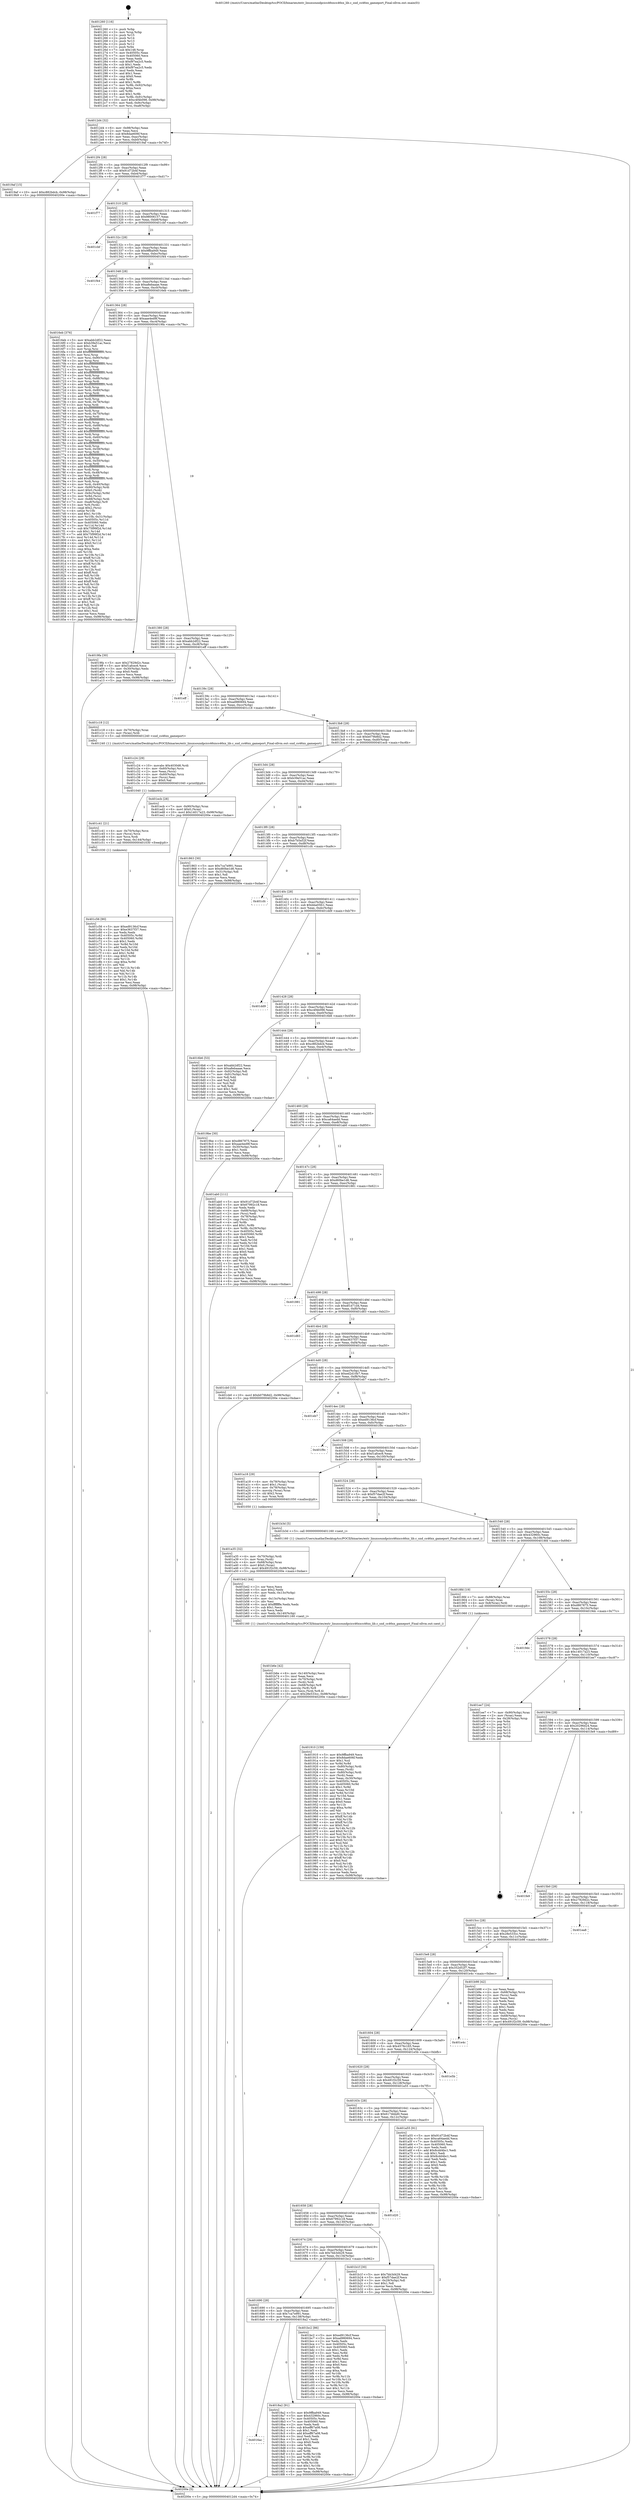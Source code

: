 digraph "0x401260" {
  label = "0x401260 (/mnt/c/Users/mathe/Desktop/tcc/POCII/binaries/extr_linuxsoundpcics46xxcs46xx_lib.c_snd_cs46xx_gameport_Final-ollvm.out::main(0))"
  labelloc = "t"
  node[shape=record]

  Entry [label="",width=0.3,height=0.3,shape=circle,fillcolor=black,style=filled]
  "0x4012d4" [label="{
     0x4012d4 [32]\l
     | [instrs]\l
     &nbsp;&nbsp;0x4012d4 \<+6\>: mov -0x98(%rbp),%eax\l
     &nbsp;&nbsp;0x4012da \<+2\>: mov %eax,%ecx\l
     &nbsp;&nbsp;0x4012dc \<+6\>: sub $0x8dae606f,%ecx\l
     &nbsp;&nbsp;0x4012e2 \<+6\>: mov %eax,-0xac(%rbp)\l
     &nbsp;&nbsp;0x4012e8 \<+6\>: mov %ecx,-0xb0(%rbp)\l
     &nbsp;&nbsp;0x4012ee \<+6\>: je 00000000004019af \<main+0x74f\>\l
  }"]
  "0x4019af" [label="{
     0x4019af [15]\l
     | [instrs]\l
     &nbsp;&nbsp;0x4019af \<+10\>: movl $0xc882bdcb,-0x98(%rbp)\l
     &nbsp;&nbsp;0x4019b9 \<+5\>: jmp 000000000040200e \<main+0xdae\>\l
  }"]
  "0x4012f4" [label="{
     0x4012f4 [28]\l
     | [instrs]\l
     &nbsp;&nbsp;0x4012f4 \<+5\>: jmp 00000000004012f9 \<main+0x99\>\l
     &nbsp;&nbsp;0x4012f9 \<+6\>: mov -0xac(%rbp),%eax\l
     &nbsp;&nbsp;0x4012ff \<+5\>: sub $0x91d72b4f,%eax\l
     &nbsp;&nbsp;0x401304 \<+6\>: mov %eax,-0xb4(%rbp)\l
     &nbsp;&nbsp;0x40130a \<+6\>: je 0000000000401f77 \<main+0xd17\>\l
  }"]
  Exit [label="",width=0.3,height=0.3,shape=circle,fillcolor=black,style=filled,peripheries=2]
  "0x401f77" [label="{
     0x401f77\l
  }", style=dashed]
  "0x401310" [label="{
     0x401310 [28]\l
     | [instrs]\l
     &nbsp;&nbsp;0x401310 \<+5\>: jmp 0000000000401315 \<main+0xb5\>\l
     &nbsp;&nbsp;0x401315 \<+6\>: mov -0xac(%rbp),%eax\l
     &nbsp;&nbsp;0x40131b \<+5\>: sub $0x98006157,%eax\l
     &nbsp;&nbsp;0x401320 \<+6\>: mov %eax,-0xb8(%rbp)\l
     &nbsp;&nbsp;0x401326 \<+6\>: je 0000000000401cbf \<main+0xa5f\>\l
  }"]
  "0x401c56" [label="{
     0x401c56 [90]\l
     | [instrs]\l
     &nbsp;&nbsp;0x401c56 \<+5\>: mov $0xed9136cf,%eax\l
     &nbsp;&nbsp;0x401c5b \<+5\>: mov $0xe3637f37,%esi\l
     &nbsp;&nbsp;0x401c60 \<+2\>: xor %edx,%edx\l
     &nbsp;&nbsp;0x401c62 \<+8\>: mov 0x40505c,%r8d\l
     &nbsp;&nbsp;0x401c6a \<+8\>: mov 0x405060,%r9d\l
     &nbsp;&nbsp;0x401c72 \<+3\>: sub $0x1,%edx\l
     &nbsp;&nbsp;0x401c75 \<+3\>: mov %r8d,%r10d\l
     &nbsp;&nbsp;0x401c78 \<+3\>: add %edx,%r10d\l
     &nbsp;&nbsp;0x401c7b \<+4\>: imul %r10d,%r8d\l
     &nbsp;&nbsp;0x401c7f \<+4\>: and $0x1,%r8d\l
     &nbsp;&nbsp;0x401c83 \<+4\>: cmp $0x0,%r8d\l
     &nbsp;&nbsp;0x401c87 \<+4\>: sete %r11b\l
     &nbsp;&nbsp;0x401c8b \<+4\>: cmp $0xa,%r9d\l
     &nbsp;&nbsp;0x401c8f \<+3\>: setl %bl\l
     &nbsp;&nbsp;0x401c92 \<+3\>: mov %r11b,%r14b\l
     &nbsp;&nbsp;0x401c95 \<+3\>: and %bl,%r14b\l
     &nbsp;&nbsp;0x401c98 \<+3\>: xor %bl,%r11b\l
     &nbsp;&nbsp;0x401c9b \<+3\>: or %r11b,%r14b\l
     &nbsp;&nbsp;0x401c9e \<+4\>: test $0x1,%r14b\l
     &nbsp;&nbsp;0x401ca2 \<+3\>: cmovne %esi,%eax\l
     &nbsp;&nbsp;0x401ca5 \<+6\>: mov %eax,-0x98(%rbp)\l
     &nbsp;&nbsp;0x401cab \<+5\>: jmp 000000000040200e \<main+0xdae\>\l
  }"]
  "0x401cbf" [label="{
     0x401cbf\l
  }", style=dashed]
  "0x40132c" [label="{
     0x40132c [28]\l
     | [instrs]\l
     &nbsp;&nbsp;0x40132c \<+5\>: jmp 0000000000401331 \<main+0xd1\>\l
     &nbsp;&nbsp;0x401331 \<+6\>: mov -0xac(%rbp),%eax\l
     &nbsp;&nbsp;0x401337 \<+5\>: sub $0x9ffba949,%eax\l
     &nbsp;&nbsp;0x40133c \<+6\>: mov %eax,-0xbc(%rbp)\l
     &nbsp;&nbsp;0x401342 \<+6\>: je 0000000000401f44 \<main+0xce4\>\l
  }"]
  "0x401c41" [label="{
     0x401c41 [21]\l
     | [instrs]\l
     &nbsp;&nbsp;0x401c41 \<+4\>: mov -0x70(%rbp),%rcx\l
     &nbsp;&nbsp;0x401c45 \<+3\>: mov (%rcx),%rcx\l
     &nbsp;&nbsp;0x401c48 \<+3\>: mov %rcx,%rdi\l
     &nbsp;&nbsp;0x401c4b \<+6\>: mov %eax,-0x144(%rbp)\l
     &nbsp;&nbsp;0x401c51 \<+5\>: call 0000000000401030 \<free@plt\>\l
     | [calls]\l
     &nbsp;&nbsp;0x401030 \{1\} (unknown)\l
  }"]
  "0x401f44" [label="{
     0x401f44\l
  }", style=dashed]
  "0x401348" [label="{
     0x401348 [28]\l
     | [instrs]\l
     &nbsp;&nbsp;0x401348 \<+5\>: jmp 000000000040134d \<main+0xed\>\l
     &nbsp;&nbsp;0x40134d \<+6\>: mov -0xac(%rbp),%eax\l
     &nbsp;&nbsp;0x401353 \<+5\>: sub $0xa8ebaaae,%eax\l
     &nbsp;&nbsp;0x401358 \<+6\>: mov %eax,-0xc0(%rbp)\l
     &nbsp;&nbsp;0x40135e \<+6\>: je 00000000004016eb \<main+0x48b\>\l
  }"]
  "0x401c24" [label="{
     0x401c24 [29]\l
     | [instrs]\l
     &nbsp;&nbsp;0x401c24 \<+10\>: movabs $0x4030d6,%rdi\l
     &nbsp;&nbsp;0x401c2e \<+4\>: mov -0x60(%rbp),%rcx\l
     &nbsp;&nbsp;0x401c32 \<+2\>: mov %eax,(%rcx)\l
     &nbsp;&nbsp;0x401c34 \<+4\>: mov -0x60(%rbp),%rcx\l
     &nbsp;&nbsp;0x401c38 \<+2\>: mov (%rcx),%esi\l
     &nbsp;&nbsp;0x401c3a \<+2\>: mov $0x0,%al\l
     &nbsp;&nbsp;0x401c3c \<+5\>: call 0000000000401040 \<printf@plt\>\l
     | [calls]\l
     &nbsp;&nbsp;0x401040 \{1\} (unknown)\l
  }"]
  "0x4016eb" [label="{
     0x4016eb [376]\l
     | [instrs]\l
     &nbsp;&nbsp;0x4016eb \<+5\>: mov $0xabb2df22,%eax\l
     &nbsp;&nbsp;0x4016f0 \<+5\>: mov $0xb39e51ac,%ecx\l
     &nbsp;&nbsp;0x4016f5 \<+2\>: mov $0x1,%dl\l
     &nbsp;&nbsp;0x4016f7 \<+3\>: mov %rsp,%rsi\l
     &nbsp;&nbsp;0x4016fa \<+4\>: add $0xfffffffffffffff0,%rsi\l
     &nbsp;&nbsp;0x4016fe \<+3\>: mov %rsi,%rsp\l
     &nbsp;&nbsp;0x401701 \<+7\>: mov %rsi,-0x90(%rbp)\l
     &nbsp;&nbsp;0x401708 \<+3\>: mov %rsp,%rsi\l
     &nbsp;&nbsp;0x40170b \<+4\>: add $0xfffffffffffffff0,%rsi\l
     &nbsp;&nbsp;0x40170f \<+3\>: mov %rsi,%rsp\l
     &nbsp;&nbsp;0x401712 \<+3\>: mov %rsp,%rdi\l
     &nbsp;&nbsp;0x401715 \<+4\>: add $0xfffffffffffffff0,%rdi\l
     &nbsp;&nbsp;0x401719 \<+3\>: mov %rdi,%rsp\l
     &nbsp;&nbsp;0x40171c \<+7\>: mov %rdi,-0x88(%rbp)\l
     &nbsp;&nbsp;0x401723 \<+3\>: mov %rsp,%rdi\l
     &nbsp;&nbsp;0x401726 \<+4\>: add $0xfffffffffffffff0,%rdi\l
     &nbsp;&nbsp;0x40172a \<+3\>: mov %rdi,%rsp\l
     &nbsp;&nbsp;0x40172d \<+4\>: mov %rdi,-0x80(%rbp)\l
     &nbsp;&nbsp;0x401731 \<+3\>: mov %rsp,%rdi\l
     &nbsp;&nbsp;0x401734 \<+4\>: add $0xfffffffffffffff0,%rdi\l
     &nbsp;&nbsp;0x401738 \<+3\>: mov %rdi,%rsp\l
     &nbsp;&nbsp;0x40173b \<+4\>: mov %rdi,-0x78(%rbp)\l
     &nbsp;&nbsp;0x40173f \<+3\>: mov %rsp,%rdi\l
     &nbsp;&nbsp;0x401742 \<+4\>: add $0xfffffffffffffff0,%rdi\l
     &nbsp;&nbsp;0x401746 \<+3\>: mov %rdi,%rsp\l
     &nbsp;&nbsp;0x401749 \<+4\>: mov %rdi,-0x70(%rbp)\l
     &nbsp;&nbsp;0x40174d \<+3\>: mov %rsp,%rdi\l
     &nbsp;&nbsp;0x401750 \<+4\>: add $0xfffffffffffffff0,%rdi\l
     &nbsp;&nbsp;0x401754 \<+3\>: mov %rdi,%rsp\l
     &nbsp;&nbsp;0x401757 \<+4\>: mov %rdi,-0x68(%rbp)\l
     &nbsp;&nbsp;0x40175b \<+3\>: mov %rsp,%rdi\l
     &nbsp;&nbsp;0x40175e \<+4\>: add $0xfffffffffffffff0,%rdi\l
     &nbsp;&nbsp;0x401762 \<+3\>: mov %rdi,%rsp\l
     &nbsp;&nbsp;0x401765 \<+4\>: mov %rdi,-0x60(%rbp)\l
     &nbsp;&nbsp;0x401769 \<+3\>: mov %rsp,%rdi\l
     &nbsp;&nbsp;0x40176c \<+4\>: add $0xfffffffffffffff0,%rdi\l
     &nbsp;&nbsp;0x401770 \<+3\>: mov %rdi,%rsp\l
     &nbsp;&nbsp;0x401773 \<+4\>: mov %rdi,-0x58(%rbp)\l
     &nbsp;&nbsp;0x401777 \<+3\>: mov %rsp,%rdi\l
     &nbsp;&nbsp;0x40177a \<+4\>: add $0xfffffffffffffff0,%rdi\l
     &nbsp;&nbsp;0x40177e \<+3\>: mov %rdi,%rsp\l
     &nbsp;&nbsp;0x401781 \<+4\>: mov %rdi,-0x50(%rbp)\l
     &nbsp;&nbsp;0x401785 \<+3\>: mov %rsp,%rdi\l
     &nbsp;&nbsp;0x401788 \<+4\>: add $0xfffffffffffffff0,%rdi\l
     &nbsp;&nbsp;0x40178c \<+3\>: mov %rdi,%rsp\l
     &nbsp;&nbsp;0x40178f \<+4\>: mov %rdi,-0x48(%rbp)\l
     &nbsp;&nbsp;0x401793 \<+3\>: mov %rsp,%rdi\l
     &nbsp;&nbsp;0x401796 \<+4\>: add $0xfffffffffffffff0,%rdi\l
     &nbsp;&nbsp;0x40179a \<+3\>: mov %rdi,%rsp\l
     &nbsp;&nbsp;0x40179d \<+4\>: mov %rdi,-0x40(%rbp)\l
     &nbsp;&nbsp;0x4017a1 \<+7\>: mov -0x90(%rbp),%rdi\l
     &nbsp;&nbsp;0x4017a8 \<+6\>: movl $0x0,(%rdi)\l
     &nbsp;&nbsp;0x4017ae \<+7\>: mov -0x9c(%rbp),%r8d\l
     &nbsp;&nbsp;0x4017b5 \<+3\>: mov %r8d,(%rsi)\l
     &nbsp;&nbsp;0x4017b8 \<+7\>: mov -0x88(%rbp),%rdi\l
     &nbsp;&nbsp;0x4017bf \<+7\>: mov -0xa8(%rbp),%r9\l
     &nbsp;&nbsp;0x4017c6 \<+3\>: mov %r9,(%rdi)\l
     &nbsp;&nbsp;0x4017c9 \<+3\>: cmpl $0x2,(%rsi)\l
     &nbsp;&nbsp;0x4017cc \<+4\>: setne %r10b\l
     &nbsp;&nbsp;0x4017d0 \<+4\>: and $0x1,%r10b\l
     &nbsp;&nbsp;0x4017d4 \<+4\>: mov %r10b,-0x31(%rbp)\l
     &nbsp;&nbsp;0x4017d8 \<+8\>: mov 0x40505c,%r11d\l
     &nbsp;&nbsp;0x4017e0 \<+7\>: mov 0x405060,%ebx\l
     &nbsp;&nbsp;0x4017e7 \<+3\>: mov %r11d,%r14d\l
     &nbsp;&nbsp;0x4017ea \<+7\>: sub $0x75f99f2d,%r14d\l
     &nbsp;&nbsp;0x4017f1 \<+4\>: sub $0x1,%r14d\l
     &nbsp;&nbsp;0x4017f5 \<+7\>: add $0x75f99f2d,%r14d\l
     &nbsp;&nbsp;0x4017fc \<+4\>: imul %r14d,%r11d\l
     &nbsp;&nbsp;0x401800 \<+4\>: and $0x1,%r11d\l
     &nbsp;&nbsp;0x401804 \<+4\>: cmp $0x0,%r11d\l
     &nbsp;&nbsp;0x401808 \<+4\>: sete %r10b\l
     &nbsp;&nbsp;0x40180c \<+3\>: cmp $0xa,%ebx\l
     &nbsp;&nbsp;0x40180f \<+4\>: setl %r15b\l
     &nbsp;&nbsp;0x401813 \<+3\>: mov %r10b,%r12b\l
     &nbsp;&nbsp;0x401816 \<+4\>: xor $0xff,%r12b\l
     &nbsp;&nbsp;0x40181a \<+3\>: mov %r15b,%r13b\l
     &nbsp;&nbsp;0x40181d \<+4\>: xor $0xff,%r13b\l
     &nbsp;&nbsp;0x401821 \<+3\>: xor $0x1,%dl\l
     &nbsp;&nbsp;0x401824 \<+3\>: mov %r12b,%sil\l
     &nbsp;&nbsp;0x401827 \<+4\>: and $0xff,%sil\l
     &nbsp;&nbsp;0x40182b \<+3\>: and %dl,%r10b\l
     &nbsp;&nbsp;0x40182e \<+3\>: mov %r13b,%dil\l
     &nbsp;&nbsp;0x401831 \<+4\>: and $0xff,%dil\l
     &nbsp;&nbsp;0x401835 \<+3\>: and %dl,%r15b\l
     &nbsp;&nbsp;0x401838 \<+3\>: or %r10b,%sil\l
     &nbsp;&nbsp;0x40183b \<+3\>: or %r15b,%dil\l
     &nbsp;&nbsp;0x40183e \<+3\>: xor %dil,%sil\l
     &nbsp;&nbsp;0x401841 \<+3\>: or %r13b,%r12b\l
     &nbsp;&nbsp;0x401844 \<+4\>: xor $0xff,%r12b\l
     &nbsp;&nbsp;0x401848 \<+3\>: or $0x1,%dl\l
     &nbsp;&nbsp;0x40184b \<+3\>: and %dl,%r12b\l
     &nbsp;&nbsp;0x40184e \<+3\>: or %r12b,%sil\l
     &nbsp;&nbsp;0x401851 \<+4\>: test $0x1,%sil\l
     &nbsp;&nbsp;0x401855 \<+3\>: cmovne %ecx,%eax\l
     &nbsp;&nbsp;0x401858 \<+6\>: mov %eax,-0x98(%rbp)\l
     &nbsp;&nbsp;0x40185e \<+5\>: jmp 000000000040200e \<main+0xdae\>\l
  }"]
  "0x401364" [label="{
     0x401364 [28]\l
     | [instrs]\l
     &nbsp;&nbsp;0x401364 \<+5\>: jmp 0000000000401369 \<main+0x109\>\l
     &nbsp;&nbsp;0x401369 \<+6\>: mov -0xac(%rbp),%eax\l
     &nbsp;&nbsp;0x40136f \<+5\>: sub $0xaae4ed9f,%eax\l
     &nbsp;&nbsp;0x401374 \<+6\>: mov %eax,-0xc4(%rbp)\l
     &nbsp;&nbsp;0x40137a \<+6\>: je 00000000004019fa \<main+0x79a\>\l
  }"]
  "0x401b6e" [label="{
     0x401b6e [42]\l
     | [instrs]\l
     &nbsp;&nbsp;0x401b6e \<+6\>: mov -0x140(%rbp),%ecx\l
     &nbsp;&nbsp;0x401b74 \<+3\>: imul %eax,%ecx\l
     &nbsp;&nbsp;0x401b77 \<+4\>: mov -0x70(%rbp),%rdi\l
     &nbsp;&nbsp;0x401b7b \<+3\>: mov (%rdi),%rdi\l
     &nbsp;&nbsp;0x401b7e \<+4\>: mov -0x68(%rbp),%r8\l
     &nbsp;&nbsp;0x401b82 \<+3\>: movslq (%r8),%r8\l
     &nbsp;&nbsp;0x401b85 \<+4\>: mov %ecx,(%rdi,%r8,4)\l
     &nbsp;&nbsp;0x401b89 \<+10\>: movl $0x28e533cc,-0x98(%rbp)\l
     &nbsp;&nbsp;0x401b93 \<+5\>: jmp 000000000040200e \<main+0xdae\>\l
  }"]
  "0x4019fa" [label="{
     0x4019fa [30]\l
     | [instrs]\l
     &nbsp;&nbsp;0x4019fa \<+5\>: mov $0x27829d2c,%eax\l
     &nbsp;&nbsp;0x4019ff \<+5\>: mov $0xf1afcec6,%ecx\l
     &nbsp;&nbsp;0x401a04 \<+3\>: mov -0x30(%rbp),%edx\l
     &nbsp;&nbsp;0x401a07 \<+3\>: cmp $0x0,%edx\l
     &nbsp;&nbsp;0x401a0a \<+3\>: cmove %ecx,%eax\l
     &nbsp;&nbsp;0x401a0d \<+6\>: mov %eax,-0x98(%rbp)\l
     &nbsp;&nbsp;0x401a13 \<+5\>: jmp 000000000040200e \<main+0xdae\>\l
  }"]
  "0x401380" [label="{
     0x401380 [28]\l
     | [instrs]\l
     &nbsp;&nbsp;0x401380 \<+5\>: jmp 0000000000401385 \<main+0x125\>\l
     &nbsp;&nbsp;0x401385 \<+6\>: mov -0xac(%rbp),%eax\l
     &nbsp;&nbsp;0x40138b \<+5\>: sub $0xabb2df22,%eax\l
     &nbsp;&nbsp;0x401390 \<+6\>: mov %eax,-0xc8(%rbp)\l
     &nbsp;&nbsp;0x401396 \<+6\>: je 0000000000401eff \<main+0xc9f\>\l
  }"]
  "0x401b42" [label="{
     0x401b42 [44]\l
     | [instrs]\l
     &nbsp;&nbsp;0x401b42 \<+2\>: xor %ecx,%ecx\l
     &nbsp;&nbsp;0x401b44 \<+5\>: mov $0x2,%edx\l
     &nbsp;&nbsp;0x401b49 \<+6\>: mov %edx,-0x13c(%rbp)\l
     &nbsp;&nbsp;0x401b4f \<+1\>: cltd\l
     &nbsp;&nbsp;0x401b50 \<+6\>: mov -0x13c(%rbp),%esi\l
     &nbsp;&nbsp;0x401b56 \<+2\>: idiv %esi\l
     &nbsp;&nbsp;0x401b58 \<+6\>: imul $0xfffffffe,%edx,%edx\l
     &nbsp;&nbsp;0x401b5e \<+3\>: sub $0x1,%ecx\l
     &nbsp;&nbsp;0x401b61 \<+2\>: sub %ecx,%edx\l
     &nbsp;&nbsp;0x401b63 \<+6\>: mov %edx,-0x140(%rbp)\l
     &nbsp;&nbsp;0x401b69 \<+5\>: call 0000000000401160 \<next_i\>\l
     | [calls]\l
     &nbsp;&nbsp;0x401160 \{1\} (/mnt/c/Users/mathe/Desktop/tcc/POCII/binaries/extr_linuxsoundpcics46xxcs46xx_lib.c_snd_cs46xx_gameport_Final-ollvm.out::next_i)\l
  }"]
  "0x401eff" [label="{
     0x401eff\l
  }", style=dashed]
  "0x40139c" [label="{
     0x40139c [28]\l
     | [instrs]\l
     &nbsp;&nbsp;0x40139c \<+5\>: jmp 00000000004013a1 \<main+0x141\>\l
     &nbsp;&nbsp;0x4013a1 \<+6\>: mov -0xac(%rbp),%eax\l
     &nbsp;&nbsp;0x4013a7 \<+5\>: sub $0xad980694,%eax\l
     &nbsp;&nbsp;0x4013ac \<+6\>: mov %eax,-0xcc(%rbp)\l
     &nbsp;&nbsp;0x4013b2 \<+6\>: je 0000000000401c18 \<main+0x9b8\>\l
  }"]
  "0x401a35" [label="{
     0x401a35 [32]\l
     | [instrs]\l
     &nbsp;&nbsp;0x401a35 \<+4\>: mov -0x70(%rbp),%rdi\l
     &nbsp;&nbsp;0x401a39 \<+3\>: mov %rax,(%rdi)\l
     &nbsp;&nbsp;0x401a3c \<+4\>: mov -0x68(%rbp),%rax\l
     &nbsp;&nbsp;0x401a40 \<+6\>: movl $0x0,(%rax)\l
     &nbsp;&nbsp;0x401a46 \<+10\>: movl $0x491f2c59,-0x98(%rbp)\l
     &nbsp;&nbsp;0x401a50 \<+5\>: jmp 000000000040200e \<main+0xdae\>\l
  }"]
  "0x401c18" [label="{
     0x401c18 [12]\l
     | [instrs]\l
     &nbsp;&nbsp;0x401c18 \<+4\>: mov -0x70(%rbp),%rax\l
     &nbsp;&nbsp;0x401c1c \<+3\>: mov (%rax),%rdi\l
     &nbsp;&nbsp;0x401c1f \<+5\>: call 0000000000401240 \<snd_cs46xx_gameport\>\l
     | [calls]\l
     &nbsp;&nbsp;0x401240 \{1\} (/mnt/c/Users/mathe/Desktop/tcc/POCII/binaries/extr_linuxsoundpcics46xxcs46xx_lib.c_snd_cs46xx_gameport_Final-ollvm.out::snd_cs46xx_gameport)\l
  }"]
  "0x4013b8" [label="{
     0x4013b8 [28]\l
     | [instrs]\l
     &nbsp;&nbsp;0x4013b8 \<+5\>: jmp 00000000004013bd \<main+0x15d\>\l
     &nbsp;&nbsp;0x4013bd \<+6\>: mov -0xac(%rbp),%eax\l
     &nbsp;&nbsp;0x4013c3 \<+5\>: sub $0xb079b8d2,%eax\l
     &nbsp;&nbsp;0x4013c8 \<+6\>: mov %eax,-0xd0(%rbp)\l
     &nbsp;&nbsp;0x4013ce \<+6\>: je 0000000000401ecb \<main+0xc6b\>\l
  }"]
  "0x401910" [label="{
     0x401910 [159]\l
     | [instrs]\l
     &nbsp;&nbsp;0x401910 \<+5\>: mov $0x9ffba949,%ecx\l
     &nbsp;&nbsp;0x401915 \<+5\>: mov $0x8dae606f,%edx\l
     &nbsp;&nbsp;0x40191a \<+3\>: mov $0x1,%sil\l
     &nbsp;&nbsp;0x40191d \<+3\>: xor %r8d,%r8d\l
     &nbsp;&nbsp;0x401920 \<+4\>: mov -0x80(%rbp),%rdi\l
     &nbsp;&nbsp;0x401924 \<+2\>: mov %eax,(%rdi)\l
     &nbsp;&nbsp;0x401926 \<+4\>: mov -0x80(%rbp),%rdi\l
     &nbsp;&nbsp;0x40192a \<+2\>: mov (%rdi),%eax\l
     &nbsp;&nbsp;0x40192c \<+3\>: mov %eax,-0x30(%rbp)\l
     &nbsp;&nbsp;0x40192f \<+7\>: mov 0x40505c,%eax\l
     &nbsp;&nbsp;0x401936 \<+8\>: mov 0x405060,%r9d\l
     &nbsp;&nbsp;0x40193e \<+4\>: sub $0x1,%r8d\l
     &nbsp;&nbsp;0x401942 \<+3\>: mov %eax,%r10d\l
     &nbsp;&nbsp;0x401945 \<+3\>: add %r8d,%r10d\l
     &nbsp;&nbsp;0x401948 \<+4\>: imul %r10d,%eax\l
     &nbsp;&nbsp;0x40194c \<+3\>: and $0x1,%eax\l
     &nbsp;&nbsp;0x40194f \<+3\>: cmp $0x0,%eax\l
     &nbsp;&nbsp;0x401952 \<+4\>: sete %r11b\l
     &nbsp;&nbsp;0x401956 \<+4\>: cmp $0xa,%r9d\l
     &nbsp;&nbsp;0x40195a \<+3\>: setl %bl\l
     &nbsp;&nbsp;0x40195d \<+3\>: mov %r11b,%r14b\l
     &nbsp;&nbsp;0x401960 \<+4\>: xor $0xff,%r14b\l
     &nbsp;&nbsp;0x401964 \<+3\>: mov %bl,%r15b\l
     &nbsp;&nbsp;0x401967 \<+4\>: xor $0xff,%r15b\l
     &nbsp;&nbsp;0x40196b \<+4\>: xor $0x0,%sil\l
     &nbsp;&nbsp;0x40196f \<+3\>: mov %r14b,%r12b\l
     &nbsp;&nbsp;0x401972 \<+4\>: and $0x0,%r12b\l
     &nbsp;&nbsp;0x401976 \<+3\>: and %sil,%r11b\l
     &nbsp;&nbsp;0x401979 \<+3\>: mov %r15b,%r13b\l
     &nbsp;&nbsp;0x40197c \<+4\>: and $0x0,%r13b\l
     &nbsp;&nbsp;0x401980 \<+3\>: and %sil,%bl\l
     &nbsp;&nbsp;0x401983 \<+3\>: or %r11b,%r12b\l
     &nbsp;&nbsp;0x401986 \<+3\>: or %bl,%r13b\l
     &nbsp;&nbsp;0x401989 \<+3\>: xor %r13b,%r12b\l
     &nbsp;&nbsp;0x40198c \<+3\>: or %r15b,%r14b\l
     &nbsp;&nbsp;0x40198f \<+4\>: xor $0xff,%r14b\l
     &nbsp;&nbsp;0x401993 \<+4\>: or $0x0,%sil\l
     &nbsp;&nbsp;0x401997 \<+3\>: and %sil,%r14b\l
     &nbsp;&nbsp;0x40199a \<+3\>: or %r14b,%r12b\l
     &nbsp;&nbsp;0x40199d \<+4\>: test $0x1,%r12b\l
     &nbsp;&nbsp;0x4019a1 \<+3\>: cmovne %edx,%ecx\l
     &nbsp;&nbsp;0x4019a4 \<+6\>: mov %ecx,-0x98(%rbp)\l
     &nbsp;&nbsp;0x4019aa \<+5\>: jmp 000000000040200e \<main+0xdae\>\l
  }"]
  "0x401ecb" [label="{
     0x401ecb [28]\l
     | [instrs]\l
     &nbsp;&nbsp;0x401ecb \<+7\>: mov -0x90(%rbp),%rax\l
     &nbsp;&nbsp;0x401ed2 \<+6\>: movl $0x0,(%rax)\l
     &nbsp;&nbsp;0x401ed8 \<+10\>: movl $0x14017a23,-0x98(%rbp)\l
     &nbsp;&nbsp;0x401ee2 \<+5\>: jmp 000000000040200e \<main+0xdae\>\l
  }"]
  "0x4013d4" [label="{
     0x4013d4 [28]\l
     | [instrs]\l
     &nbsp;&nbsp;0x4013d4 \<+5\>: jmp 00000000004013d9 \<main+0x179\>\l
     &nbsp;&nbsp;0x4013d9 \<+6\>: mov -0xac(%rbp),%eax\l
     &nbsp;&nbsp;0x4013df \<+5\>: sub $0xb39e51ac,%eax\l
     &nbsp;&nbsp;0x4013e4 \<+6\>: mov %eax,-0xd4(%rbp)\l
     &nbsp;&nbsp;0x4013ea \<+6\>: je 0000000000401863 \<main+0x603\>\l
  }"]
  "0x4016ac" [label="{
     0x4016ac\l
  }", style=dashed]
  "0x401863" [label="{
     0x401863 [30]\l
     | [instrs]\l
     &nbsp;&nbsp;0x401863 \<+5\>: mov $0x7ca7e991,%eax\l
     &nbsp;&nbsp;0x401868 \<+5\>: mov $0xd60be1d6,%ecx\l
     &nbsp;&nbsp;0x40186d \<+3\>: mov -0x31(%rbp),%dl\l
     &nbsp;&nbsp;0x401870 \<+3\>: test $0x1,%dl\l
     &nbsp;&nbsp;0x401873 \<+3\>: cmovne %ecx,%eax\l
     &nbsp;&nbsp;0x401876 \<+6\>: mov %eax,-0x98(%rbp)\l
     &nbsp;&nbsp;0x40187c \<+5\>: jmp 000000000040200e \<main+0xdae\>\l
  }"]
  "0x4013f0" [label="{
     0x4013f0 [28]\l
     | [instrs]\l
     &nbsp;&nbsp;0x4013f0 \<+5\>: jmp 00000000004013f5 \<main+0x195\>\l
     &nbsp;&nbsp;0x4013f5 \<+6\>: mov -0xac(%rbp),%eax\l
     &nbsp;&nbsp;0x4013fb \<+5\>: sub $0xb7b5a52f,%eax\l
     &nbsp;&nbsp;0x401400 \<+6\>: mov %eax,-0xd8(%rbp)\l
     &nbsp;&nbsp;0x401406 \<+6\>: je 0000000000401cfc \<main+0xa9c\>\l
  }"]
  "0x4018a2" [label="{
     0x4018a2 [91]\l
     | [instrs]\l
     &nbsp;&nbsp;0x4018a2 \<+5\>: mov $0x9ffba949,%eax\l
     &nbsp;&nbsp;0x4018a7 \<+5\>: mov $0x432960c,%ecx\l
     &nbsp;&nbsp;0x4018ac \<+7\>: mov 0x40505c,%edx\l
     &nbsp;&nbsp;0x4018b3 \<+7\>: mov 0x405060,%esi\l
     &nbsp;&nbsp;0x4018ba \<+2\>: mov %edx,%edi\l
     &nbsp;&nbsp;0x4018bc \<+6\>: sub $0xeff67a08,%edi\l
     &nbsp;&nbsp;0x4018c2 \<+3\>: sub $0x1,%edi\l
     &nbsp;&nbsp;0x4018c5 \<+6\>: add $0xeff67a08,%edi\l
     &nbsp;&nbsp;0x4018cb \<+3\>: imul %edi,%edx\l
     &nbsp;&nbsp;0x4018ce \<+3\>: and $0x1,%edx\l
     &nbsp;&nbsp;0x4018d1 \<+3\>: cmp $0x0,%edx\l
     &nbsp;&nbsp;0x4018d4 \<+4\>: sete %r8b\l
     &nbsp;&nbsp;0x4018d8 \<+3\>: cmp $0xa,%esi\l
     &nbsp;&nbsp;0x4018db \<+4\>: setl %r9b\l
     &nbsp;&nbsp;0x4018df \<+3\>: mov %r8b,%r10b\l
     &nbsp;&nbsp;0x4018e2 \<+3\>: and %r9b,%r10b\l
     &nbsp;&nbsp;0x4018e5 \<+3\>: xor %r9b,%r8b\l
     &nbsp;&nbsp;0x4018e8 \<+3\>: or %r8b,%r10b\l
     &nbsp;&nbsp;0x4018eb \<+4\>: test $0x1,%r10b\l
     &nbsp;&nbsp;0x4018ef \<+3\>: cmovne %ecx,%eax\l
     &nbsp;&nbsp;0x4018f2 \<+6\>: mov %eax,-0x98(%rbp)\l
     &nbsp;&nbsp;0x4018f8 \<+5\>: jmp 000000000040200e \<main+0xdae\>\l
  }"]
  "0x401cfc" [label="{
     0x401cfc\l
  }", style=dashed]
  "0x40140c" [label="{
     0x40140c [28]\l
     | [instrs]\l
     &nbsp;&nbsp;0x40140c \<+5\>: jmp 0000000000401411 \<main+0x1b1\>\l
     &nbsp;&nbsp;0x401411 \<+6\>: mov -0xac(%rbp),%eax\l
     &nbsp;&nbsp;0x401417 \<+5\>: sub $0xbba05fc1,%eax\l
     &nbsp;&nbsp;0x40141c \<+6\>: mov %eax,-0xdc(%rbp)\l
     &nbsp;&nbsp;0x401422 \<+6\>: je 0000000000401dd9 \<main+0xb79\>\l
  }"]
  "0x401690" [label="{
     0x401690 [28]\l
     | [instrs]\l
     &nbsp;&nbsp;0x401690 \<+5\>: jmp 0000000000401695 \<main+0x435\>\l
     &nbsp;&nbsp;0x401695 \<+6\>: mov -0xac(%rbp),%eax\l
     &nbsp;&nbsp;0x40169b \<+5\>: sub $0x7ca7e991,%eax\l
     &nbsp;&nbsp;0x4016a0 \<+6\>: mov %eax,-0x138(%rbp)\l
     &nbsp;&nbsp;0x4016a6 \<+6\>: je 00000000004018a2 \<main+0x642\>\l
  }"]
  "0x401dd9" [label="{
     0x401dd9\l
  }", style=dashed]
  "0x401428" [label="{
     0x401428 [28]\l
     | [instrs]\l
     &nbsp;&nbsp;0x401428 \<+5\>: jmp 000000000040142d \<main+0x1cd\>\l
     &nbsp;&nbsp;0x40142d \<+6\>: mov -0xac(%rbp),%eax\l
     &nbsp;&nbsp;0x401433 \<+5\>: sub $0xc4f4b098,%eax\l
     &nbsp;&nbsp;0x401438 \<+6\>: mov %eax,-0xe0(%rbp)\l
     &nbsp;&nbsp;0x40143e \<+6\>: je 00000000004016b6 \<main+0x456\>\l
  }"]
  "0x401bc2" [label="{
     0x401bc2 [86]\l
     | [instrs]\l
     &nbsp;&nbsp;0x401bc2 \<+5\>: mov $0xed9136cf,%eax\l
     &nbsp;&nbsp;0x401bc7 \<+5\>: mov $0xad980694,%ecx\l
     &nbsp;&nbsp;0x401bcc \<+2\>: xor %edx,%edx\l
     &nbsp;&nbsp;0x401bce \<+7\>: mov 0x40505c,%esi\l
     &nbsp;&nbsp;0x401bd5 \<+7\>: mov 0x405060,%edi\l
     &nbsp;&nbsp;0x401bdc \<+3\>: sub $0x1,%edx\l
     &nbsp;&nbsp;0x401bdf \<+3\>: mov %esi,%r8d\l
     &nbsp;&nbsp;0x401be2 \<+3\>: add %edx,%r8d\l
     &nbsp;&nbsp;0x401be5 \<+4\>: imul %r8d,%esi\l
     &nbsp;&nbsp;0x401be9 \<+3\>: and $0x1,%esi\l
     &nbsp;&nbsp;0x401bec \<+3\>: cmp $0x0,%esi\l
     &nbsp;&nbsp;0x401bef \<+4\>: sete %r9b\l
     &nbsp;&nbsp;0x401bf3 \<+3\>: cmp $0xa,%edi\l
     &nbsp;&nbsp;0x401bf6 \<+4\>: setl %r10b\l
     &nbsp;&nbsp;0x401bfa \<+3\>: mov %r9b,%r11b\l
     &nbsp;&nbsp;0x401bfd \<+3\>: and %r10b,%r11b\l
     &nbsp;&nbsp;0x401c00 \<+3\>: xor %r10b,%r9b\l
     &nbsp;&nbsp;0x401c03 \<+3\>: or %r9b,%r11b\l
     &nbsp;&nbsp;0x401c06 \<+4\>: test $0x1,%r11b\l
     &nbsp;&nbsp;0x401c0a \<+3\>: cmovne %ecx,%eax\l
     &nbsp;&nbsp;0x401c0d \<+6\>: mov %eax,-0x98(%rbp)\l
     &nbsp;&nbsp;0x401c13 \<+5\>: jmp 000000000040200e \<main+0xdae\>\l
  }"]
  "0x4016b6" [label="{
     0x4016b6 [53]\l
     | [instrs]\l
     &nbsp;&nbsp;0x4016b6 \<+5\>: mov $0xabb2df22,%eax\l
     &nbsp;&nbsp;0x4016bb \<+5\>: mov $0xa8ebaaae,%ecx\l
     &nbsp;&nbsp;0x4016c0 \<+6\>: mov -0x92(%rbp),%dl\l
     &nbsp;&nbsp;0x4016c6 \<+7\>: mov -0x91(%rbp),%sil\l
     &nbsp;&nbsp;0x4016cd \<+3\>: mov %dl,%dil\l
     &nbsp;&nbsp;0x4016d0 \<+3\>: and %sil,%dil\l
     &nbsp;&nbsp;0x4016d3 \<+3\>: xor %sil,%dl\l
     &nbsp;&nbsp;0x4016d6 \<+3\>: or %dl,%dil\l
     &nbsp;&nbsp;0x4016d9 \<+4\>: test $0x1,%dil\l
     &nbsp;&nbsp;0x4016dd \<+3\>: cmovne %ecx,%eax\l
     &nbsp;&nbsp;0x4016e0 \<+6\>: mov %eax,-0x98(%rbp)\l
     &nbsp;&nbsp;0x4016e6 \<+5\>: jmp 000000000040200e \<main+0xdae\>\l
  }"]
  "0x401444" [label="{
     0x401444 [28]\l
     | [instrs]\l
     &nbsp;&nbsp;0x401444 \<+5\>: jmp 0000000000401449 \<main+0x1e9\>\l
     &nbsp;&nbsp;0x401449 \<+6\>: mov -0xac(%rbp),%eax\l
     &nbsp;&nbsp;0x40144f \<+5\>: sub $0xc882bdcb,%eax\l
     &nbsp;&nbsp;0x401454 \<+6\>: mov %eax,-0xe4(%rbp)\l
     &nbsp;&nbsp;0x40145a \<+6\>: je 00000000004019be \<main+0x75e\>\l
  }"]
  "0x40200e" [label="{
     0x40200e [5]\l
     | [instrs]\l
     &nbsp;&nbsp;0x40200e \<+5\>: jmp 00000000004012d4 \<main+0x74\>\l
  }"]
  "0x401260" [label="{
     0x401260 [116]\l
     | [instrs]\l
     &nbsp;&nbsp;0x401260 \<+1\>: push %rbp\l
     &nbsp;&nbsp;0x401261 \<+3\>: mov %rsp,%rbp\l
     &nbsp;&nbsp;0x401264 \<+2\>: push %r15\l
     &nbsp;&nbsp;0x401266 \<+2\>: push %r14\l
     &nbsp;&nbsp;0x401268 \<+2\>: push %r13\l
     &nbsp;&nbsp;0x40126a \<+2\>: push %r12\l
     &nbsp;&nbsp;0x40126c \<+1\>: push %rbx\l
     &nbsp;&nbsp;0x40126d \<+7\>: sub $0x148,%rsp\l
     &nbsp;&nbsp;0x401274 \<+7\>: mov 0x40505c,%eax\l
     &nbsp;&nbsp;0x40127b \<+7\>: mov 0x405060,%ecx\l
     &nbsp;&nbsp;0x401282 \<+2\>: mov %eax,%edx\l
     &nbsp;&nbsp;0x401284 \<+6\>: sub $0xf97ea2c5,%edx\l
     &nbsp;&nbsp;0x40128a \<+3\>: sub $0x1,%edx\l
     &nbsp;&nbsp;0x40128d \<+6\>: add $0xf97ea2c5,%edx\l
     &nbsp;&nbsp;0x401293 \<+3\>: imul %edx,%eax\l
     &nbsp;&nbsp;0x401296 \<+3\>: and $0x1,%eax\l
     &nbsp;&nbsp;0x401299 \<+3\>: cmp $0x0,%eax\l
     &nbsp;&nbsp;0x40129c \<+4\>: sete %r8b\l
     &nbsp;&nbsp;0x4012a0 \<+4\>: and $0x1,%r8b\l
     &nbsp;&nbsp;0x4012a4 \<+7\>: mov %r8b,-0x92(%rbp)\l
     &nbsp;&nbsp;0x4012ab \<+3\>: cmp $0xa,%ecx\l
     &nbsp;&nbsp;0x4012ae \<+4\>: setl %r8b\l
     &nbsp;&nbsp;0x4012b2 \<+4\>: and $0x1,%r8b\l
     &nbsp;&nbsp;0x4012b6 \<+7\>: mov %r8b,-0x91(%rbp)\l
     &nbsp;&nbsp;0x4012bd \<+10\>: movl $0xc4f4b098,-0x98(%rbp)\l
     &nbsp;&nbsp;0x4012c7 \<+6\>: mov %edi,-0x9c(%rbp)\l
     &nbsp;&nbsp;0x4012cd \<+7\>: mov %rsi,-0xa8(%rbp)\l
  }"]
  "0x401674" [label="{
     0x401674 [28]\l
     | [instrs]\l
     &nbsp;&nbsp;0x401674 \<+5\>: jmp 0000000000401679 \<main+0x419\>\l
     &nbsp;&nbsp;0x401679 \<+6\>: mov -0xac(%rbp),%eax\l
     &nbsp;&nbsp;0x40167f \<+5\>: sub $0x7bb3d429,%eax\l
     &nbsp;&nbsp;0x401684 \<+6\>: mov %eax,-0x134(%rbp)\l
     &nbsp;&nbsp;0x40168a \<+6\>: je 0000000000401bc2 \<main+0x962\>\l
  }"]
  "0x401b1f" [label="{
     0x401b1f [30]\l
     | [instrs]\l
     &nbsp;&nbsp;0x401b1f \<+5\>: mov $0x7bb3d429,%eax\l
     &nbsp;&nbsp;0x401b24 \<+5\>: mov $0xf57dae2f,%ecx\l
     &nbsp;&nbsp;0x401b29 \<+3\>: mov -0x29(%rbp),%dl\l
     &nbsp;&nbsp;0x401b2c \<+3\>: test $0x1,%dl\l
     &nbsp;&nbsp;0x401b2f \<+3\>: cmovne %ecx,%eax\l
     &nbsp;&nbsp;0x401b32 \<+6\>: mov %eax,-0x98(%rbp)\l
     &nbsp;&nbsp;0x401b38 \<+5\>: jmp 000000000040200e \<main+0xdae\>\l
  }"]
  "0x4019be" [label="{
     0x4019be [30]\l
     | [instrs]\l
     &nbsp;&nbsp;0x4019be \<+5\>: mov $0xd867875,%eax\l
     &nbsp;&nbsp;0x4019c3 \<+5\>: mov $0xaae4ed9f,%ecx\l
     &nbsp;&nbsp;0x4019c8 \<+3\>: mov -0x30(%rbp),%edx\l
     &nbsp;&nbsp;0x4019cb \<+3\>: cmp $0x1,%edx\l
     &nbsp;&nbsp;0x4019ce \<+3\>: cmovl %ecx,%eax\l
     &nbsp;&nbsp;0x4019d1 \<+6\>: mov %eax,-0x98(%rbp)\l
     &nbsp;&nbsp;0x4019d7 \<+5\>: jmp 000000000040200e \<main+0xdae\>\l
  }"]
  "0x401460" [label="{
     0x401460 [28]\l
     | [instrs]\l
     &nbsp;&nbsp;0x401460 \<+5\>: jmp 0000000000401465 \<main+0x205\>\l
     &nbsp;&nbsp;0x401465 \<+6\>: mov -0xac(%rbp),%eax\l
     &nbsp;&nbsp;0x40146b \<+5\>: sub $0xca64aedd,%eax\l
     &nbsp;&nbsp;0x401470 \<+6\>: mov %eax,-0xe8(%rbp)\l
     &nbsp;&nbsp;0x401476 \<+6\>: je 0000000000401ab0 \<main+0x850\>\l
  }"]
  "0x401658" [label="{
     0x401658 [28]\l
     | [instrs]\l
     &nbsp;&nbsp;0x401658 \<+5\>: jmp 000000000040165d \<main+0x3fd\>\l
     &nbsp;&nbsp;0x40165d \<+6\>: mov -0xac(%rbp),%eax\l
     &nbsp;&nbsp;0x401663 \<+5\>: sub $0x67992c18,%eax\l
     &nbsp;&nbsp;0x401668 \<+6\>: mov %eax,-0x130(%rbp)\l
     &nbsp;&nbsp;0x40166e \<+6\>: je 0000000000401b1f \<main+0x8bf\>\l
  }"]
  "0x401ab0" [label="{
     0x401ab0 [111]\l
     | [instrs]\l
     &nbsp;&nbsp;0x401ab0 \<+5\>: mov $0x91d72b4f,%eax\l
     &nbsp;&nbsp;0x401ab5 \<+5\>: mov $0x67992c18,%ecx\l
     &nbsp;&nbsp;0x401aba \<+2\>: xor %edx,%edx\l
     &nbsp;&nbsp;0x401abc \<+4\>: mov -0x68(%rbp),%rsi\l
     &nbsp;&nbsp;0x401ac0 \<+2\>: mov (%rsi),%edi\l
     &nbsp;&nbsp;0x401ac2 \<+4\>: mov -0x78(%rbp),%rsi\l
     &nbsp;&nbsp;0x401ac6 \<+2\>: cmp (%rsi),%edi\l
     &nbsp;&nbsp;0x401ac8 \<+4\>: setl %r8b\l
     &nbsp;&nbsp;0x401acc \<+4\>: and $0x1,%r8b\l
     &nbsp;&nbsp;0x401ad0 \<+4\>: mov %r8b,-0x29(%rbp)\l
     &nbsp;&nbsp;0x401ad4 \<+7\>: mov 0x40505c,%edi\l
     &nbsp;&nbsp;0x401adb \<+8\>: mov 0x405060,%r9d\l
     &nbsp;&nbsp;0x401ae3 \<+3\>: sub $0x1,%edx\l
     &nbsp;&nbsp;0x401ae6 \<+3\>: mov %edi,%r10d\l
     &nbsp;&nbsp;0x401ae9 \<+3\>: add %edx,%r10d\l
     &nbsp;&nbsp;0x401aec \<+4\>: imul %r10d,%edi\l
     &nbsp;&nbsp;0x401af0 \<+3\>: and $0x1,%edi\l
     &nbsp;&nbsp;0x401af3 \<+3\>: cmp $0x0,%edi\l
     &nbsp;&nbsp;0x401af6 \<+4\>: sete %r8b\l
     &nbsp;&nbsp;0x401afa \<+4\>: cmp $0xa,%r9d\l
     &nbsp;&nbsp;0x401afe \<+4\>: setl %r11b\l
     &nbsp;&nbsp;0x401b02 \<+3\>: mov %r8b,%bl\l
     &nbsp;&nbsp;0x401b05 \<+3\>: and %r11b,%bl\l
     &nbsp;&nbsp;0x401b08 \<+3\>: xor %r11b,%r8b\l
     &nbsp;&nbsp;0x401b0b \<+3\>: or %r8b,%bl\l
     &nbsp;&nbsp;0x401b0e \<+3\>: test $0x1,%bl\l
     &nbsp;&nbsp;0x401b11 \<+3\>: cmovne %ecx,%eax\l
     &nbsp;&nbsp;0x401b14 \<+6\>: mov %eax,-0x98(%rbp)\l
     &nbsp;&nbsp;0x401b1a \<+5\>: jmp 000000000040200e \<main+0xdae\>\l
  }"]
  "0x40147c" [label="{
     0x40147c [28]\l
     | [instrs]\l
     &nbsp;&nbsp;0x40147c \<+5\>: jmp 0000000000401481 \<main+0x221\>\l
     &nbsp;&nbsp;0x401481 \<+6\>: mov -0xac(%rbp),%eax\l
     &nbsp;&nbsp;0x401487 \<+5\>: sub $0xd60be1d6,%eax\l
     &nbsp;&nbsp;0x40148c \<+6\>: mov %eax,-0xec(%rbp)\l
     &nbsp;&nbsp;0x401492 \<+6\>: je 0000000000401881 \<main+0x621\>\l
  }"]
  "0x401d20" [label="{
     0x401d20\l
  }", style=dashed]
  "0x401881" [label="{
     0x401881\l
  }", style=dashed]
  "0x401498" [label="{
     0x401498 [28]\l
     | [instrs]\l
     &nbsp;&nbsp;0x401498 \<+5\>: jmp 000000000040149d \<main+0x23d\>\l
     &nbsp;&nbsp;0x40149d \<+6\>: mov -0xac(%rbp),%eax\l
     &nbsp;&nbsp;0x4014a3 \<+5\>: sub $0xdf1d71d4,%eax\l
     &nbsp;&nbsp;0x4014a8 \<+6\>: mov %eax,-0xf0(%rbp)\l
     &nbsp;&nbsp;0x4014ae \<+6\>: je 0000000000401d83 \<main+0xb23\>\l
  }"]
  "0x40163c" [label="{
     0x40163c [28]\l
     | [instrs]\l
     &nbsp;&nbsp;0x40163c \<+5\>: jmp 0000000000401641 \<main+0x3e1\>\l
     &nbsp;&nbsp;0x401641 \<+6\>: mov -0xac(%rbp),%eax\l
     &nbsp;&nbsp;0x401647 \<+5\>: sub $0x6174bbd0,%eax\l
     &nbsp;&nbsp;0x40164c \<+6\>: mov %eax,-0x12c(%rbp)\l
     &nbsp;&nbsp;0x401652 \<+6\>: je 0000000000401d20 \<main+0xac0\>\l
  }"]
  "0x401d83" [label="{
     0x401d83\l
  }", style=dashed]
  "0x4014b4" [label="{
     0x4014b4 [28]\l
     | [instrs]\l
     &nbsp;&nbsp;0x4014b4 \<+5\>: jmp 00000000004014b9 \<main+0x259\>\l
     &nbsp;&nbsp;0x4014b9 \<+6\>: mov -0xac(%rbp),%eax\l
     &nbsp;&nbsp;0x4014bf \<+5\>: sub $0xe3637f37,%eax\l
     &nbsp;&nbsp;0x4014c4 \<+6\>: mov %eax,-0xf4(%rbp)\l
     &nbsp;&nbsp;0x4014ca \<+6\>: je 0000000000401cb0 \<main+0xa50\>\l
  }"]
  "0x401a55" [label="{
     0x401a55 [91]\l
     | [instrs]\l
     &nbsp;&nbsp;0x401a55 \<+5\>: mov $0x91d72b4f,%eax\l
     &nbsp;&nbsp;0x401a5a \<+5\>: mov $0xca64aedd,%ecx\l
     &nbsp;&nbsp;0x401a5f \<+7\>: mov 0x40505c,%edx\l
     &nbsp;&nbsp;0x401a66 \<+7\>: mov 0x405060,%esi\l
     &nbsp;&nbsp;0x401a6d \<+2\>: mov %edx,%edi\l
     &nbsp;&nbsp;0x401a6f \<+6\>: add $0x8cdd4bc1,%edi\l
     &nbsp;&nbsp;0x401a75 \<+3\>: sub $0x1,%edi\l
     &nbsp;&nbsp;0x401a78 \<+6\>: sub $0x8cdd4bc1,%edi\l
     &nbsp;&nbsp;0x401a7e \<+3\>: imul %edi,%edx\l
     &nbsp;&nbsp;0x401a81 \<+3\>: and $0x1,%edx\l
     &nbsp;&nbsp;0x401a84 \<+3\>: cmp $0x0,%edx\l
     &nbsp;&nbsp;0x401a87 \<+4\>: sete %r8b\l
     &nbsp;&nbsp;0x401a8b \<+3\>: cmp $0xa,%esi\l
     &nbsp;&nbsp;0x401a8e \<+4\>: setl %r9b\l
     &nbsp;&nbsp;0x401a92 \<+3\>: mov %r8b,%r10b\l
     &nbsp;&nbsp;0x401a95 \<+3\>: and %r9b,%r10b\l
     &nbsp;&nbsp;0x401a98 \<+3\>: xor %r9b,%r8b\l
     &nbsp;&nbsp;0x401a9b \<+3\>: or %r8b,%r10b\l
     &nbsp;&nbsp;0x401a9e \<+4\>: test $0x1,%r10b\l
     &nbsp;&nbsp;0x401aa2 \<+3\>: cmovne %ecx,%eax\l
     &nbsp;&nbsp;0x401aa5 \<+6\>: mov %eax,-0x98(%rbp)\l
     &nbsp;&nbsp;0x401aab \<+5\>: jmp 000000000040200e \<main+0xdae\>\l
  }"]
  "0x401cb0" [label="{
     0x401cb0 [15]\l
     | [instrs]\l
     &nbsp;&nbsp;0x401cb0 \<+10\>: movl $0xb079b8d2,-0x98(%rbp)\l
     &nbsp;&nbsp;0x401cba \<+5\>: jmp 000000000040200e \<main+0xdae\>\l
  }"]
  "0x4014d0" [label="{
     0x4014d0 [28]\l
     | [instrs]\l
     &nbsp;&nbsp;0x4014d0 \<+5\>: jmp 00000000004014d5 \<main+0x275\>\l
     &nbsp;&nbsp;0x4014d5 \<+6\>: mov -0xac(%rbp),%eax\l
     &nbsp;&nbsp;0x4014db \<+5\>: sub $0xed2d10b7,%eax\l
     &nbsp;&nbsp;0x4014e0 \<+6\>: mov %eax,-0xf8(%rbp)\l
     &nbsp;&nbsp;0x4014e6 \<+6\>: je 0000000000401eb7 \<main+0xc57\>\l
  }"]
  "0x401620" [label="{
     0x401620 [28]\l
     | [instrs]\l
     &nbsp;&nbsp;0x401620 \<+5\>: jmp 0000000000401625 \<main+0x3c5\>\l
     &nbsp;&nbsp;0x401625 \<+6\>: mov -0xac(%rbp),%eax\l
     &nbsp;&nbsp;0x40162b \<+5\>: sub $0x491f2c59,%eax\l
     &nbsp;&nbsp;0x401630 \<+6\>: mov %eax,-0x128(%rbp)\l
     &nbsp;&nbsp;0x401636 \<+6\>: je 0000000000401a55 \<main+0x7f5\>\l
  }"]
  "0x401eb7" [label="{
     0x401eb7\l
  }", style=dashed]
  "0x4014ec" [label="{
     0x4014ec [28]\l
     | [instrs]\l
     &nbsp;&nbsp;0x4014ec \<+5\>: jmp 00000000004014f1 \<main+0x291\>\l
     &nbsp;&nbsp;0x4014f1 \<+6\>: mov -0xac(%rbp),%eax\l
     &nbsp;&nbsp;0x4014f7 \<+5\>: sub $0xed9136cf,%eax\l
     &nbsp;&nbsp;0x4014fc \<+6\>: mov %eax,-0xfc(%rbp)\l
     &nbsp;&nbsp;0x401502 \<+6\>: je 0000000000401f9c \<main+0xd3c\>\l
  }"]
  "0x401e5b" [label="{
     0x401e5b\l
  }", style=dashed]
  "0x401f9c" [label="{
     0x401f9c\l
  }", style=dashed]
  "0x401508" [label="{
     0x401508 [28]\l
     | [instrs]\l
     &nbsp;&nbsp;0x401508 \<+5\>: jmp 000000000040150d \<main+0x2ad\>\l
     &nbsp;&nbsp;0x40150d \<+6\>: mov -0xac(%rbp),%eax\l
     &nbsp;&nbsp;0x401513 \<+5\>: sub $0xf1afcec6,%eax\l
     &nbsp;&nbsp;0x401518 \<+6\>: mov %eax,-0x100(%rbp)\l
     &nbsp;&nbsp;0x40151e \<+6\>: je 0000000000401a18 \<main+0x7b8\>\l
  }"]
  "0x401604" [label="{
     0x401604 [28]\l
     | [instrs]\l
     &nbsp;&nbsp;0x401604 \<+5\>: jmp 0000000000401609 \<main+0x3a9\>\l
     &nbsp;&nbsp;0x401609 \<+6\>: mov -0xac(%rbp),%eax\l
     &nbsp;&nbsp;0x40160f \<+5\>: sub $0x4576c165,%eax\l
     &nbsp;&nbsp;0x401614 \<+6\>: mov %eax,-0x124(%rbp)\l
     &nbsp;&nbsp;0x40161a \<+6\>: je 0000000000401e5b \<main+0xbfb\>\l
  }"]
  "0x401a18" [label="{
     0x401a18 [29]\l
     | [instrs]\l
     &nbsp;&nbsp;0x401a18 \<+4\>: mov -0x78(%rbp),%rax\l
     &nbsp;&nbsp;0x401a1c \<+6\>: movl $0x1,(%rax)\l
     &nbsp;&nbsp;0x401a22 \<+4\>: mov -0x78(%rbp),%rax\l
     &nbsp;&nbsp;0x401a26 \<+3\>: movslq (%rax),%rax\l
     &nbsp;&nbsp;0x401a29 \<+4\>: shl $0x2,%rax\l
     &nbsp;&nbsp;0x401a2d \<+3\>: mov %rax,%rdi\l
     &nbsp;&nbsp;0x401a30 \<+5\>: call 0000000000401050 \<malloc@plt\>\l
     | [calls]\l
     &nbsp;&nbsp;0x401050 \{1\} (unknown)\l
  }"]
  "0x401524" [label="{
     0x401524 [28]\l
     | [instrs]\l
     &nbsp;&nbsp;0x401524 \<+5\>: jmp 0000000000401529 \<main+0x2c9\>\l
     &nbsp;&nbsp;0x401529 \<+6\>: mov -0xac(%rbp),%eax\l
     &nbsp;&nbsp;0x40152f \<+5\>: sub $0xf57dae2f,%eax\l
     &nbsp;&nbsp;0x401534 \<+6\>: mov %eax,-0x104(%rbp)\l
     &nbsp;&nbsp;0x40153a \<+6\>: je 0000000000401b3d \<main+0x8dd\>\l
  }"]
  "0x401e4c" [label="{
     0x401e4c\l
  }", style=dashed]
  "0x401b3d" [label="{
     0x401b3d [5]\l
     | [instrs]\l
     &nbsp;&nbsp;0x401b3d \<+5\>: call 0000000000401160 \<next_i\>\l
     | [calls]\l
     &nbsp;&nbsp;0x401160 \{1\} (/mnt/c/Users/mathe/Desktop/tcc/POCII/binaries/extr_linuxsoundpcics46xxcs46xx_lib.c_snd_cs46xx_gameport_Final-ollvm.out::next_i)\l
  }"]
  "0x401540" [label="{
     0x401540 [28]\l
     | [instrs]\l
     &nbsp;&nbsp;0x401540 \<+5\>: jmp 0000000000401545 \<main+0x2e5\>\l
     &nbsp;&nbsp;0x401545 \<+6\>: mov -0xac(%rbp),%eax\l
     &nbsp;&nbsp;0x40154b \<+5\>: sub $0x432960c,%eax\l
     &nbsp;&nbsp;0x401550 \<+6\>: mov %eax,-0x108(%rbp)\l
     &nbsp;&nbsp;0x401556 \<+6\>: je 00000000004018fd \<main+0x69d\>\l
  }"]
  "0x4015e8" [label="{
     0x4015e8 [28]\l
     | [instrs]\l
     &nbsp;&nbsp;0x4015e8 \<+5\>: jmp 00000000004015ed \<main+0x38d\>\l
     &nbsp;&nbsp;0x4015ed \<+6\>: mov -0xac(%rbp),%eax\l
     &nbsp;&nbsp;0x4015f3 \<+5\>: sub $0x352d52f7,%eax\l
     &nbsp;&nbsp;0x4015f8 \<+6\>: mov %eax,-0x120(%rbp)\l
     &nbsp;&nbsp;0x4015fe \<+6\>: je 0000000000401e4c \<main+0xbec\>\l
  }"]
  "0x4018fd" [label="{
     0x4018fd [19]\l
     | [instrs]\l
     &nbsp;&nbsp;0x4018fd \<+7\>: mov -0x88(%rbp),%rax\l
     &nbsp;&nbsp;0x401904 \<+3\>: mov (%rax),%rax\l
     &nbsp;&nbsp;0x401907 \<+4\>: mov 0x8(%rax),%rdi\l
     &nbsp;&nbsp;0x40190b \<+5\>: call 0000000000401060 \<atoi@plt\>\l
     | [calls]\l
     &nbsp;&nbsp;0x401060 \{1\} (unknown)\l
  }"]
  "0x40155c" [label="{
     0x40155c [28]\l
     | [instrs]\l
     &nbsp;&nbsp;0x40155c \<+5\>: jmp 0000000000401561 \<main+0x301\>\l
     &nbsp;&nbsp;0x401561 \<+6\>: mov -0xac(%rbp),%eax\l
     &nbsp;&nbsp;0x401567 \<+5\>: sub $0xd867875,%eax\l
     &nbsp;&nbsp;0x40156c \<+6\>: mov %eax,-0x10c(%rbp)\l
     &nbsp;&nbsp;0x401572 \<+6\>: je 00000000004019dc \<main+0x77c\>\l
  }"]
  "0x401b98" [label="{
     0x401b98 [42]\l
     | [instrs]\l
     &nbsp;&nbsp;0x401b98 \<+2\>: xor %eax,%eax\l
     &nbsp;&nbsp;0x401b9a \<+4\>: mov -0x68(%rbp),%rcx\l
     &nbsp;&nbsp;0x401b9e \<+2\>: mov (%rcx),%edx\l
     &nbsp;&nbsp;0x401ba0 \<+2\>: mov %eax,%esi\l
     &nbsp;&nbsp;0x401ba2 \<+2\>: sub %edx,%esi\l
     &nbsp;&nbsp;0x401ba4 \<+2\>: mov %eax,%edx\l
     &nbsp;&nbsp;0x401ba6 \<+3\>: sub $0x1,%edx\l
     &nbsp;&nbsp;0x401ba9 \<+2\>: add %edx,%esi\l
     &nbsp;&nbsp;0x401bab \<+2\>: sub %esi,%eax\l
     &nbsp;&nbsp;0x401bad \<+4\>: mov -0x68(%rbp),%rcx\l
     &nbsp;&nbsp;0x401bb1 \<+2\>: mov %eax,(%rcx)\l
     &nbsp;&nbsp;0x401bb3 \<+10\>: movl $0x491f2c59,-0x98(%rbp)\l
     &nbsp;&nbsp;0x401bbd \<+5\>: jmp 000000000040200e \<main+0xdae\>\l
  }"]
  "0x4019dc" [label="{
     0x4019dc\l
  }", style=dashed]
  "0x401578" [label="{
     0x401578 [28]\l
     | [instrs]\l
     &nbsp;&nbsp;0x401578 \<+5\>: jmp 000000000040157d \<main+0x31d\>\l
     &nbsp;&nbsp;0x40157d \<+6\>: mov -0xac(%rbp),%eax\l
     &nbsp;&nbsp;0x401583 \<+5\>: sub $0x14017a23,%eax\l
     &nbsp;&nbsp;0x401588 \<+6\>: mov %eax,-0x110(%rbp)\l
     &nbsp;&nbsp;0x40158e \<+6\>: je 0000000000401ee7 \<main+0xc87\>\l
  }"]
  "0x4015cc" [label="{
     0x4015cc [28]\l
     | [instrs]\l
     &nbsp;&nbsp;0x4015cc \<+5\>: jmp 00000000004015d1 \<main+0x371\>\l
     &nbsp;&nbsp;0x4015d1 \<+6\>: mov -0xac(%rbp),%eax\l
     &nbsp;&nbsp;0x4015d7 \<+5\>: sub $0x28e533cc,%eax\l
     &nbsp;&nbsp;0x4015dc \<+6\>: mov %eax,-0x11c(%rbp)\l
     &nbsp;&nbsp;0x4015e2 \<+6\>: je 0000000000401b98 \<main+0x938\>\l
  }"]
  "0x401ee7" [label="{
     0x401ee7 [24]\l
     | [instrs]\l
     &nbsp;&nbsp;0x401ee7 \<+7\>: mov -0x90(%rbp),%rax\l
     &nbsp;&nbsp;0x401eee \<+2\>: mov (%rax),%eax\l
     &nbsp;&nbsp;0x401ef0 \<+4\>: lea -0x28(%rbp),%rsp\l
     &nbsp;&nbsp;0x401ef4 \<+1\>: pop %rbx\l
     &nbsp;&nbsp;0x401ef5 \<+2\>: pop %r12\l
     &nbsp;&nbsp;0x401ef7 \<+2\>: pop %r13\l
     &nbsp;&nbsp;0x401ef9 \<+2\>: pop %r14\l
     &nbsp;&nbsp;0x401efb \<+2\>: pop %r15\l
     &nbsp;&nbsp;0x401efd \<+1\>: pop %rbp\l
     &nbsp;&nbsp;0x401efe \<+1\>: ret\l
  }"]
  "0x401594" [label="{
     0x401594 [28]\l
     | [instrs]\l
     &nbsp;&nbsp;0x401594 \<+5\>: jmp 0000000000401599 \<main+0x339\>\l
     &nbsp;&nbsp;0x401599 \<+6\>: mov -0xac(%rbp),%eax\l
     &nbsp;&nbsp;0x40159f \<+5\>: sub $0x20296d24,%eax\l
     &nbsp;&nbsp;0x4015a4 \<+6\>: mov %eax,-0x114(%rbp)\l
     &nbsp;&nbsp;0x4015aa \<+6\>: je 0000000000401fe9 \<main+0xd89\>\l
  }"]
  "0x401ea8" [label="{
     0x401ea8\l
  }", style=dashed]
  "0x401fe9" [label="{
     0x401fe9\l
  }", style=dashed]
  "0x4015b0" [label="{
     0x4015b0 [28]\l
     | [instrs]\l
     &nbsp;&nbsp;0x4015b0 \<+5\>: jmp 00000000004015b5 \<main+0x355\>\l
     &nbsp;&nbsp;0x4015b5 \<+6\>: mov -0xac(%rbp),%eax\l
     &nbsp;&nbsp;0x4015bb \<+5\>: sub $0x27829d2c,%eax\l
     &nbsp;&nbsp;0x4015c0 \<+6\>: mov %eax,-0x118(%rbp)\l
     &nbsp;&nbsp;0x4015c6 \<+6\>: je 0000000000401ea8 \<main+0xc48\>\l
  }"]
  Entry -> "0x401260" [label=" 1"]
  "0x4012d4" -> "0x4019af" [label=" 1"]
  "0x4012d4" -> "0x4012f4" [label=" 21"]
  "0x401ee7" -> Exit [label=" 1"]
  "0x4012f4" -> "0x401f77" [label=" 0"]
  "0x4012f4" -> "0x401310" [label=" 21"]
  "0x401ecb" -> "0x40200e" [label=" 1"]
  "0x401310" -> "0x401cbf" [label=" 0"]
  "0x401310" -> "0x40132c" [label=" 21"]
  "0x401cb0" -> "0x40200e" [label=" 1"]
  "0x40132c" -> "0x401f44" [label=" 0"]
  "0x40132c" -> "0x401348" [label=" 21"]
  "0x401c56" -> "0x40200e" [label=" 1"]
  "0x401348" -> "0x4016eb" [label=" 1"]
  "0x401348" -> "0x401364" [label=" 20"]
  "0x401c41" -> "0x401c56" [label=" 1"]
  "0x401364" -> "0x4019fa" [label=" 1"]
  "0x401364" -> "0x401380" [label=" 19"]
  "0x401c24" -> "0x401c41" [label=" 1"]
  "0x401380" -> "0x401eff" [label=" 0"]
  "0x401380" -> "0x40139c" [label=" 19"]
  "0x401c18" -> "0x401c24" [label=" 1"]
  "0x40139c" -> "0x401c18" [label=" 1"]
  "0x40139c" -> "0x4013b8" [label=" 18"]
  "0x401bc2" -> "0x40200e" [label=" 1"]
  "0x4013b8" -> "0x401ecb" [label=" 1"]
  "0x4013b8" -> "0x4013d4" [label=" 17"]
  "0x401b98" -> "0x40200e" [label=" 1"]
  "0x4013d4" -> "0x401863" [label=" 1"]
  "0x4013d4" -> "0x4013f0" [label=" 16"]
  "0x401b6e" -> "0x40200e" [label=" 1"]
  "0x4013f0" -> "0x401cfc" [label=" 0"]
  "0x4013f0" -> "0x40140c" [label=" 16"]
  "0x401b42" -> "0x401b6e" [label=" 1"]
  "0x40140c" -> "0x401dd9" [label=" 0"]
  "0x40140c" -> "0x401428" [label=" 16"]
  "0x401b1f" -> "0x40200e" [label=" 2"]
  "0x401428" -> "0x4016b6" [label=" 1"]
  "0x401428" -> "0x401444" [label=" 15"]
  "0x4016b6" -> "0x40200e" [label=" 1"]
  "0x401260" -> "0x4012d4" [label=" 1"]
  "0x40200e" -> "0x4012d4" [label=" 21"]
  "0x401ab0" -> "0x40200e" [label=" 2"]
  "0x4016eb" -> "0x40200e" [label=" 1"]
  "0x401863" -> "0x40200e" [label=" 1"]
  "0x401a35" -> "0x40200e" [label=" 1"]
  "0x401444" -> "0x4019be" [label=" 1"]
  "0x401444" -> "0x401460" [label=" 14"]
  "0x401a18" -> "0x401a35" [label=" 1"]
  "0x401460" -> "0x401ab0" [label=" 2"]
  "0x401460" -> "0x40147c" [label=" 12"]
  "0x4019be" -> "0x40200e" [label=" 1"]
  "0x40147c" -> "0x401881" [label=" 0"]
  "0x40147c" -> "0x401498" [label=" 12"]
  "0x4019af" -> "0x40200e" [label=" 1"]
  "0x401498" -> "0x401d83" [label=" 0"]
  "0x401498" -> "0x4014b4" [label=" 12"]
  "0x4018fd" -> "0x401910" [label=" 1"]
  "0x4014b4" -> "0x401cb0" [label=" 1"]
  "0x4014b4" -> "0x4014d0" [label=" 11"]
  "0x4018a2" -> "0x40200e" [label=" 1"]
  "0x4014d0" -> "0x401eb7" [label=" 0"]
  "0x4014d0" -> "0x4014ec" [label=" 11"]
  "0x401690" -> "0x4018a2" [label=" 1"]
  "0x4014ec" -> "0x401f9c" [label=" 0"]
  "0x4014ec" -> "0x401508" [label=" 11"]
  "0x401b3d" -> "0x401b42" [label=" 1"]
  "0x401508" -> "0x401a18" [label=" 1"]
  "0x401508" -> "0x401524" [label=" 10"]
  "0x401674" -> "0x401bc2" [label=" 1"]
  "0x401524" -> "0x401b3d" [label=" 1"]
  "0x401524" -> "0x401540" [label=" 9"]
  "0x401a55" -> "0x40200e" [label=" 2"]
  "0x401540" -> "0x4018fd" [label=" 1"]
  "0x401540" -> "0x40155c" [label=" 8"]
  "0x401658" -> "0x401b1f" [label=" 2"]
  "0x40155c" -> "0x4019dc" [label=" 0"]
  "0x40155c" -> "0x401578" [label=" 8"]
  "0x4019fa" -> "0x40200e" [label=" 1"]
  "0x401578" -> "0x401ee7" [label=" 1"]
  "0x401578" -> "0x401594" [label=" 7"]
  "0x40163c" -> "0x401d20" [label=" 0"]
  "0x401594" -> "0x401fe9" [label=" 0"]
  "0x401594" -> "0x4015b0" [label=" 7"]
  "0x401910" -> "0x40200e" [label=" 1"]
  "0x4015b0" -> "0x401ea8" [label=" 0"]
  "0x4015b0" -> "0x4015cc" [label=" 7"]
  "0x40163c" -> "0x401658" [label=" 4"]
  "0x4015cc" -> "0x401b98" [label=" 1"]
  "0x4015cc" -> "0x4015e8" [label=" 6"]
  "0x401658" -> "0x401674" [label=" 2"]
  "0x4015e8" -> "0x401e4c" [label=" 0"]
  "0x4015e8" -> "0x401604" [label=" 6"]
  "0x401674" -> "0x401690" [label=" 1"]
  "0x401604" -> "0x401e5b" [label=" 0"]
  "0x401604" -> "0x401620" [label=" 6"]
  "0x401690" -> "0x4016ac" [label=" 0"]
  "0x401620" -> "0x401a55" [label=" 2"]
  "0x401620" -> "0x40163c" [label=" 4"]
}
